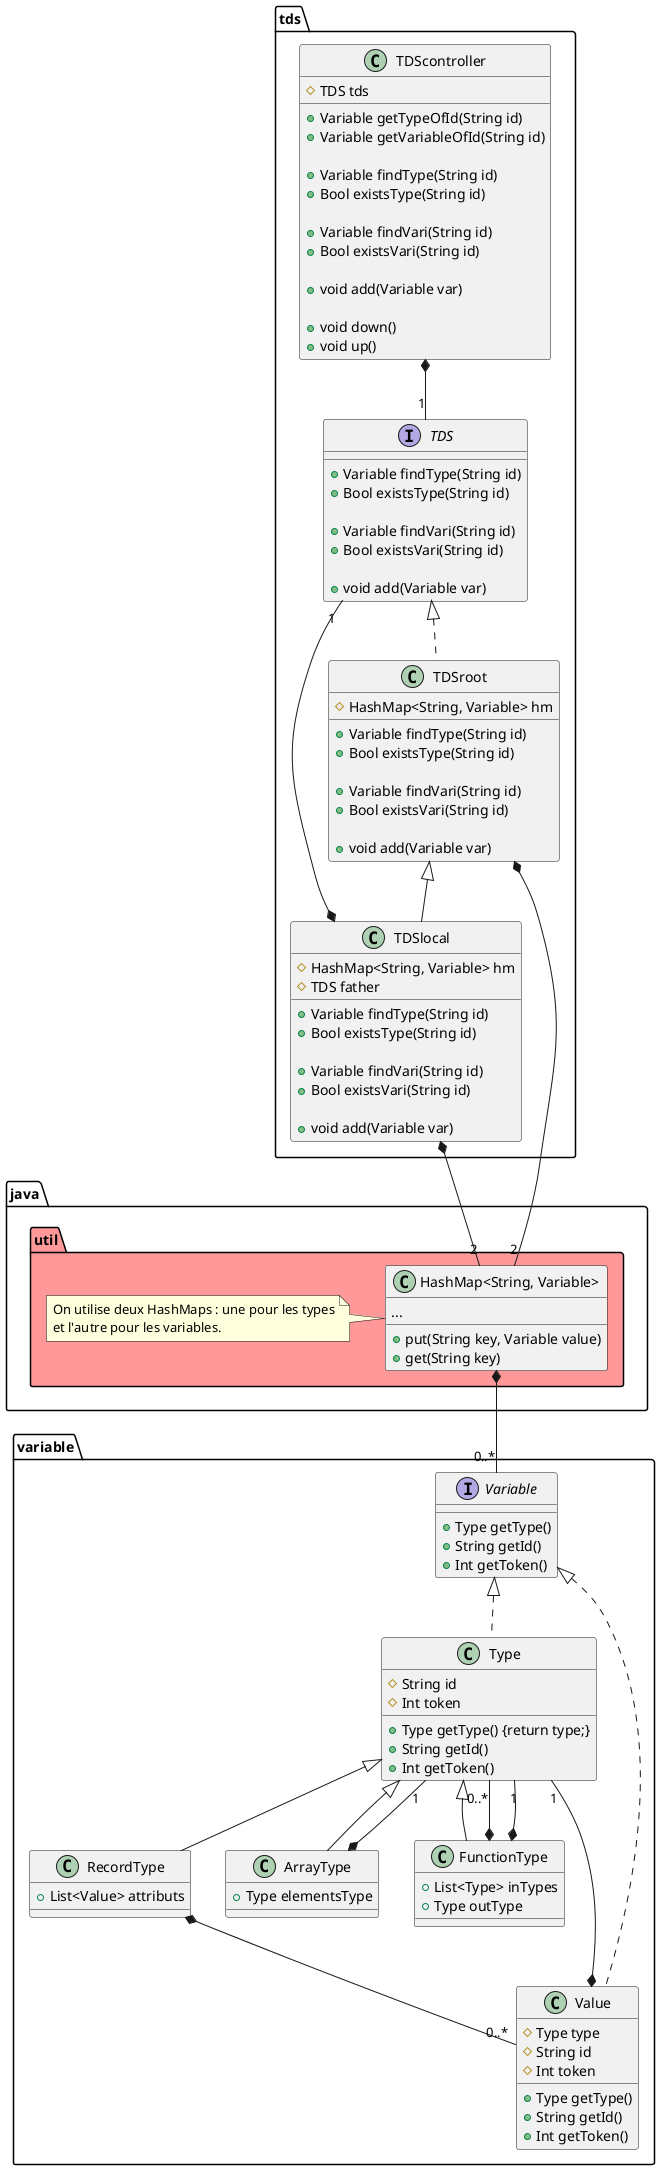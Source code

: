 @startuml

package tds {

  class TDScontroller {
    #TDS tds
    +Variable getTypeOfId(String id)
    +Variable getVariableOfId(String id)

    +Variable findType(String id)
    +Bool existsType(String id)

    +Variable findVari(String id)
    +Bool existsVari(String id)

    +void add(Variable var)

    +void down()
    +void up()
  }

  interface TDS {
    +Variable findType(String id)
    +Bool existsType(String id)

    +Variable findVari(String id)
    +Bool existsVari(String id)

    +void add(Variable var)
  }

  class TDSroot implements TDS {
    #HashMap<String, Variable> hm
    +Variable findType(String id)
    +Bool existsType(String id)

    +Variable findVari(String id)
    +Bool existsVari(String id)
    
    +void add(Variable var)
  }

  class TDSlocal extends TDSroot {
    #HashMap<String, Variable> hm
    #TDS father
    +Variable findType(String id)
    +Bool existsType(String id)

    +Variable findVari(String id)
    +Bool existsVari(String id)
    
    +void add(Variable var)
  }
}

package variable {

  Interface Variable {
    +Type getType()
    +String getId()
    +Int getToken()
  }

  class Type implements Variable {
    #String id
    #Int token

    +Type getType() {return type;}
    +String getId()
    +Int getToken()
  }

  class RecordType extends Type {
    +List<Value> attributs
  }

  class ArrayType extends Type {
    +Type elementsType
  }

  class FunctionType extends Type {
    +List<Type> inTypes
    +Type outType
  }

  class Value implements Variable {
    #Type type
    #String id
    #Int token

    +Type getType()
    +String getId()
    +Int getToken()
  }
}

package java.util #ff9999 {
  class "HashMap<String, Variable>"
  note left: On utilise deux HashMaps : une pour les types\net l'autre pour les variables.
  class "HashMap<String, Variable>" {
    ...
    +put(String key, Variable value)
    +get(String key)
  }
}

TDScontroller *--"1" TDS
TDSlocal *--"1" TDS
TDSlocal *--"2" "HashMap<String, Variable>"
TDSroot *--"2" "HashMap<String, Variable>"
"HashMap<String, Variable>" *--"0..*" Variable
Value *--"1" Type
RecordType *--"0..*" Value
ArrayType *--"1" Type
FunctionType *--"0..*" Type
FunctionType *--"1" Type
@enduml